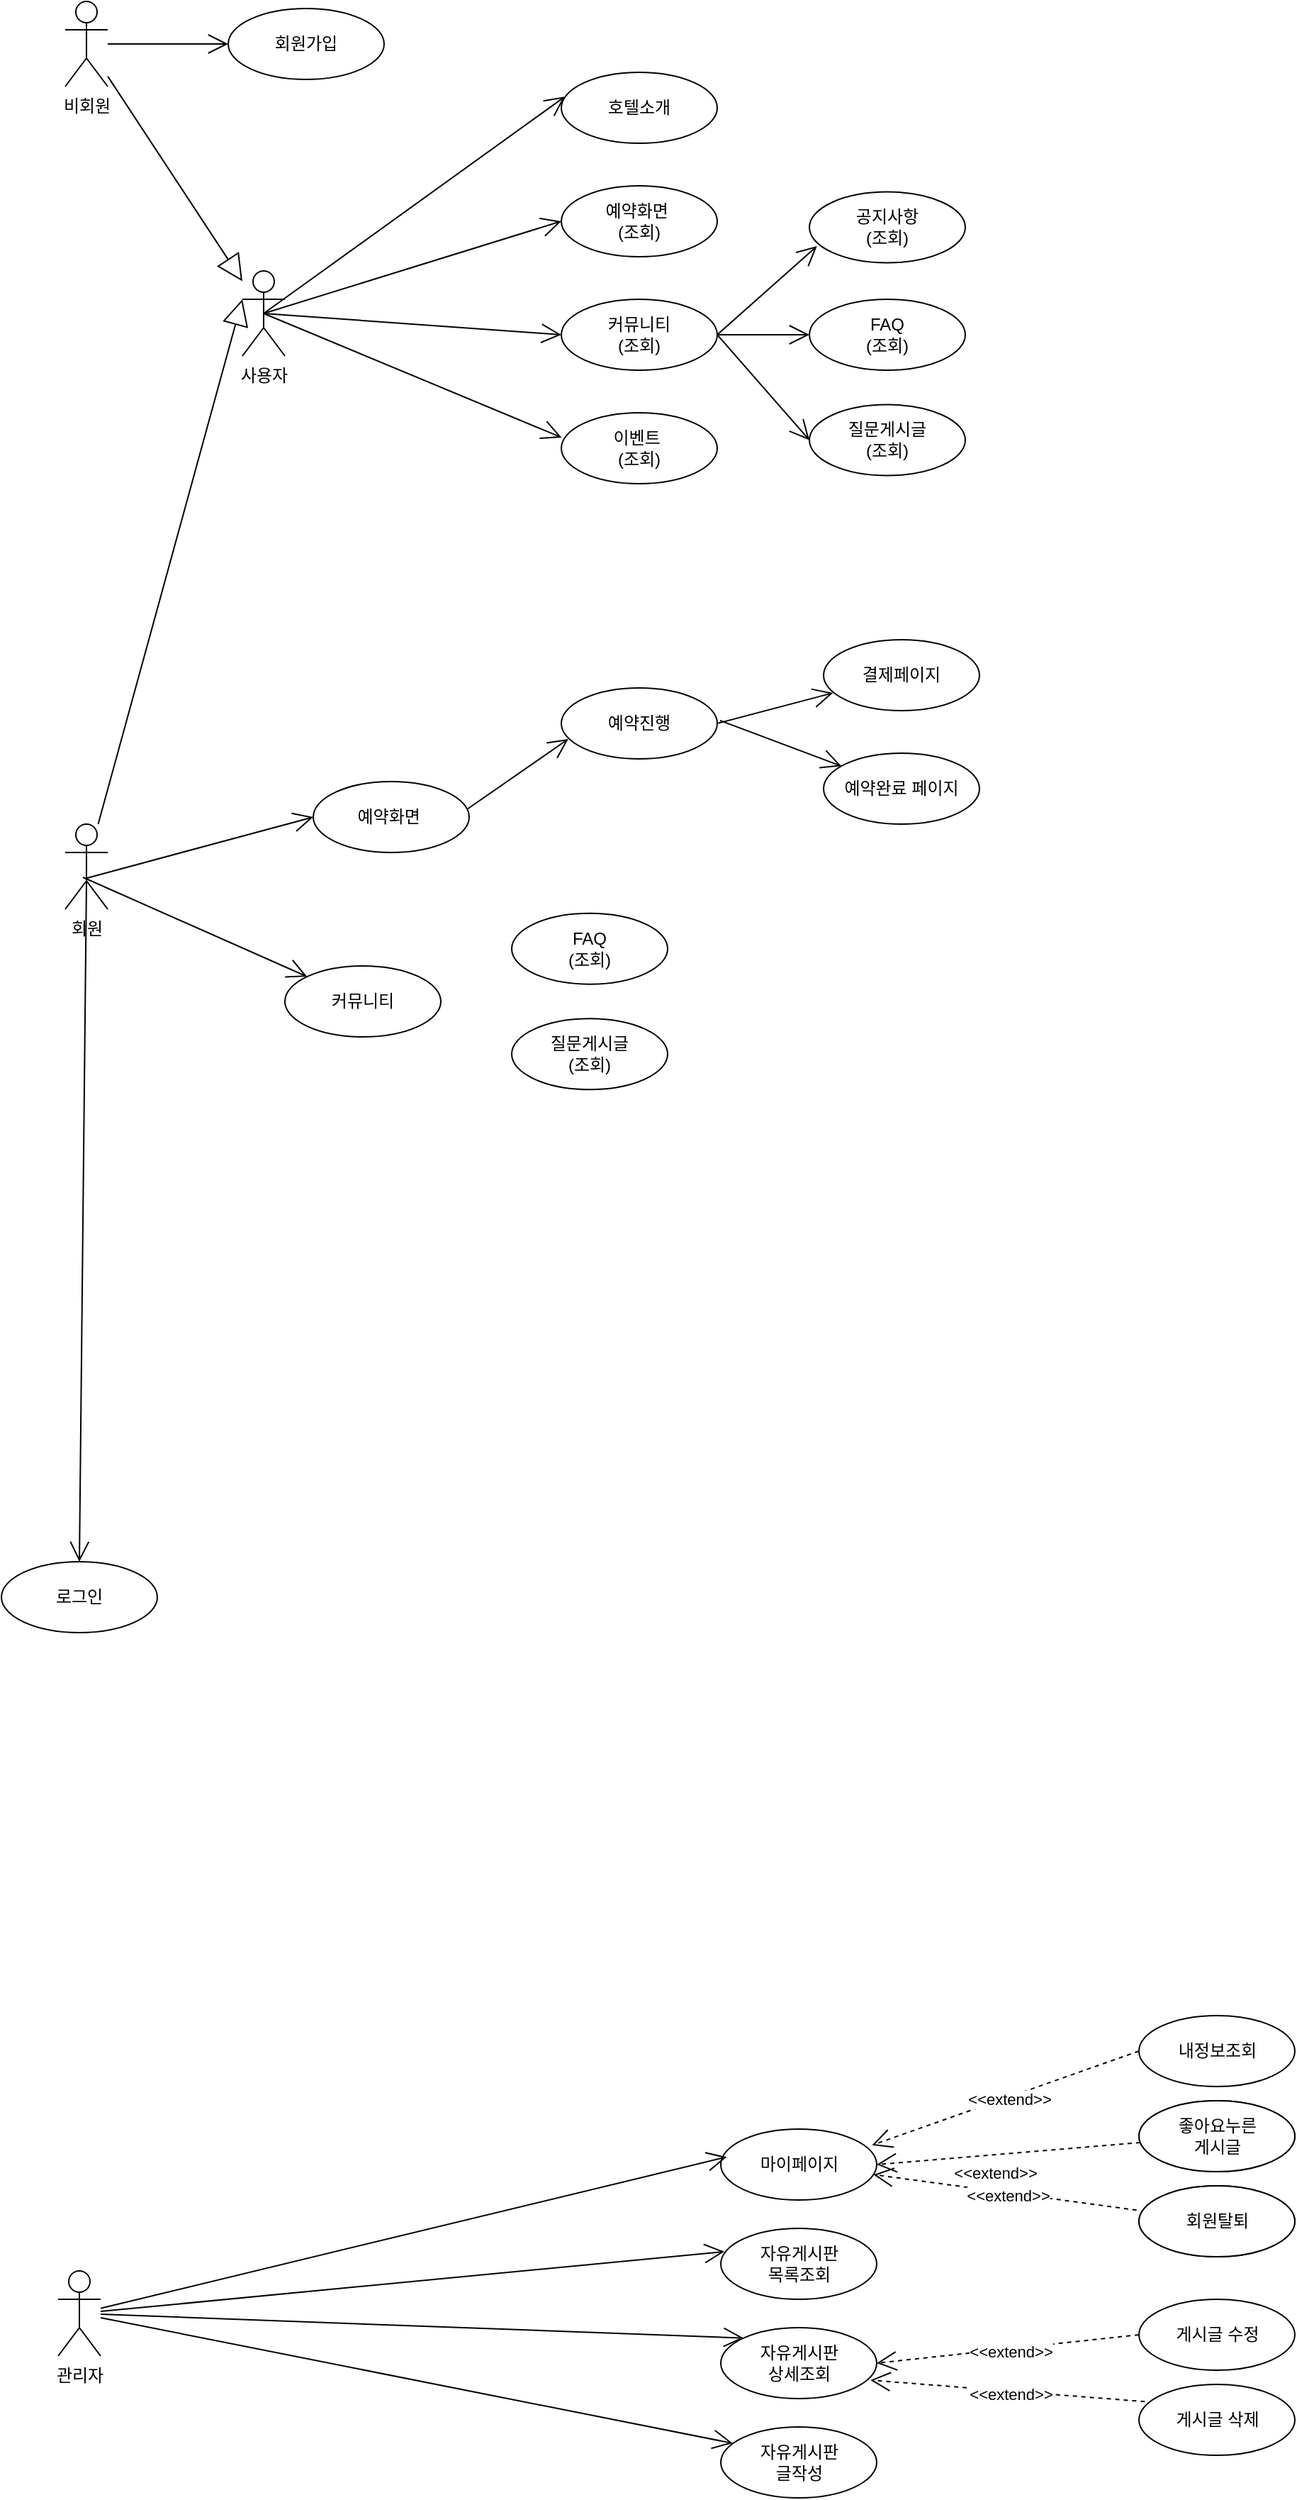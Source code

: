 <mxfile version="21.5.1" type="device">
  <diagram name="페이지-1" id="QZqOj2KU6Bx0PZsoJat7">
    <mxGraphModel dx="1195" dy="-580" grid="1" gridSize="10" guides="1" tooltips="1" connect="1" arrows="1" fold="1" page="1" pageScale="1" pageWidth="827" pageHeight="1169" math="0" shadow="0">
      <root>
        <mxCell id="0" />
        <mxCell id="1" parent="0" />
        <mxCell id="CZpRQN7b8hvWYTL_q2dB-43" value="비회원" style="shape=umlActor;verticalLabelPosition=bottom;verticalAlign=top;html=1;" parent="1" vertex="1">
          <mxGeometry x="85" y="1220" width="30" height="60" as="geometry" />
        </mxCell>
        <mxCell id="CZpRQN7b8hvWYTL_q2dB-45" value="" style="endArrow=open;endFill=1;endSize=12;html=1;rounded=0;" parent="1" source="CZpRQN7b8hvWYTL_q2dB-43" edge="1" target="CZpRQN7b8hvWYTL_q2dB-64">
          <mxGeometry width="160" relative="1" as="geometry">
            <mxPoint x="150" y="1249.41" as="sourcePoint" />
            <mxPoint x="245" y="1249.57" as="targetPoint" />
          </mxGeometry>
        </mxCell>
        <mxCell id="CZpRQN7b8hvWYTL_q2dB-55" value="관리자" style="shape=umlActor;verticalLabelPosition=bottom;verticalAlign=top;html=1;" parent="1" vertex="1">
          <mxGeometry x="80" y="2820" width="30" height="60" as="geometry" />
        </mxCell>
        <mxCell id="CZpRQN7b8hvWYTL_q2dB-56" value="사용자" style="shape=umlActor;verticalLabelPosition=bottom;verticalAlign=top;html=1;" parent="1" vertex="1">
          <mxGeometry x="210" y="1410" width="30" height="60" as="geometry" />
        </mxCell>
        <mxCell id="CZpRQN7b8hvWYTL_q2dB-59" value="" style="endArrow=block;endSize=16;endFill=0;html=1;rounded=0;" parent="1" source="CZpRQN7b8hvWYTL_q2dB-43" target="CZpRQN7b8hvWYTL_q2dB-56" edge="1">
          <mxGeometry width="160" relative="1" as="geometry">
            <mxPoint x="120" y="1260.57" as="sourcePoint" />
            <mxPoint x="325" y="1202.57" as="targetPoint" />
          </mxGeometry>
        </mxCell>
        <mxCell id="CZpRQN7b8hvWYTL_q2dB-64" value="회원가입" style="ellipse;whiteSpace=wrap;html=1;" parent="1" vertex="1">
          <mxGeometry x="200" y="1225" width="110" height="50" as="geometry" />
        </mxCell>
        <mxCell id="CZpRQN7b8hvWYTL_q2dB-67" value="호텔소개" style="ellipse;whiteSpace=wrap;html=1;" parent="1" vertex="1">
          <mxGeometry x="435" y="1270" width="110" height="50" as="geometry" />
        </mxCell>
        <mxCell id="CZpRQN7b8hvWYTL_q2dB-68" value="" style="endArrow=open;endFill=1;endSize=12;html=1;rounded=0;exitX=0.5;exitY=0.5;exitDx=0;exitDy=0;exitPerimeter=0;entryX=0.023;entryY=0.343;entryDx=0;entryDy=0;entryPerimeter=0;" parent="1" source="CZpRQN7b8hvWYTL_q2dB-56" target="CZpRQN7b8hvWYTL_q2dB-67" edge="1">
          <mxGeometry width="160" relative="1" as="geometry">
            <mxPoint x="55" y="1073.57" as="sourcePoint" />
            <mxPoint x="145" y="1068.57" as="targetPoint" />
          </mxGeometry>
        </mxCell>
        <mxCell id="CZpRQN7b8hvWYTL_q2dB-71" value="회원" style="shape=umlActor;verticalLabelPosition=bottom;verticalAlign=top;html=1;" parent="1" vertex="1">
          <mxGeometry x="85" y="1800" width="30" height="60" as="geometry" />
        </mxCell>
        <mxCell id="CZpRQN7b8hvWYTL_q2dB-72" value="" style="endArrow=block;endSize=16;endFill=0;html=1;rounded=0;entryX=0;entryY=0.333;entryDx=0;entryDy=0;entryPerimeter=0;" parent="1" source="CZpRQN7b8hvWYTL_q2dB-71" target="CZpRQN7b8hvWYTL_q2dB-56" edge="1">
          <mxGeometry width="160" relative="1" as="geometry">
            <mxPoint x="135" y="1353.57" as="sourcePoint" />
            <mxPoint x="235" y="1299.57" as="targetPoint" />
          </mxGeometry>
        </mxCell>
        <mxCell id="CZpRQN7b8hvWYTL_q2dB-75" value="마이페이지" style="ellipse;whiteSpace=wrap;html=1;" parent="1" vertex="1">
          <mxGeometry x="547.5" y="2720" width="110" height="50" as="geometry" />
        </mxCell>
        <mxCell id="CZpRQN7b8hvWYTL_q2dB-77" value="" style="endArrow=open;endFill=1;endSize=12;html=1;rounded=0;entryX=0.038;entryY=0.393;entryDx=0;entryDy=0;entryPerimeter=0;" parent="1" source="CZpRQN7b8hvWYTL_q2dB-55" target="CZpRQN7b8hvWYTL_q2dB-75" edge="1">
          <mxGeometry width="160" relative="1" as="geometry">
            <mxPoint x="145" y="1513.57" as="sourcePoint" />
            <mxPoint x="255" y="1513.57" as="targetPoint" />
          </mxGeometry>
        </mxCell>
        <mxCell id="CZpRQN7b8hvWYTL_q2dB-79" value="좋아요누른&lt;br&gt;게시글" style="ellipse;whiteSpace=wrap;html=1;" parent="1" vertex="1">
          <mxGeometry x="842.5" y="2700" width="110" height="50" as="geometry" />
        </mxCell>
        <mxCell id="CZpRQN7b8hvWYTL_q2dB-81" value="회원탈퇴" style="ellipse;whiteSpace=wrap;html=1;" parent="1" vertex="1">
          <mxGeometry x="842.5" y="2760" width="110" height="50" as="geometry" />
        </mxCell>
        <mxCell id="CZpRQN7b8hvWYTL_q2dB-83" value="내정보조회" style="ellipse;whiteSpace=wrap;html=1;" parent="1" vertex="1">
          <mxGeometry x="842.5" y="2640" width="110" height="50" as="geometry" />
        </mxCell>
        <mxCell id="CZpRQN7b8hvWYTL_q2dB-85" value="&amp;lt;&amp;lt;extend&amp;gt;&amp;gt;" style="endArrow=open;endSize=12;dashed=1;html=1;rounded=0;exitX=0;exitY=0.5;exitDx=0;exitDy=0;entryX=0.97;entryY=0.227;entryDx=0;entryDy=0;entryPerimeter=0;" parent="1" source="CZpRQN7b8hvWYTL_q2dB-83" target="CZpRQN7b8hvWYTL_q2dB-75" edge="1">
          <mxGeometry x="-0.024" y="2" width="160" relative="1" as="geometry">
            <mxPoint x="445" y="1512.74" as="sourcePoint" />
            <mxPoint x="325" y="1512.74" as="targetPoint" />
            <mxPoint as="offset" />
          </mxGeometry>
        </mxCell>
        <mxCell id="CZpRQN7b8hvWYTL_q2dB-87" value="&amp;lt;&amp;lt;extend&amp;gt;&amp;gt;" style="endArrow=open;endSize=12;dashed=1;html=1;rounded=0;entryX=1;entryY=0.5;entryDx=0;entryDy=0;" parent="1" source="CZpRQN7b8hvWYTL_q2dB-79" target="CZpRQN7b8hvWYTL_q2dB-75" edge="1">
          <mxGeometry x="0.11" y="13" width="160" relative="1" as="geometry">
            <mxPoint x="722.5" y="2695" as="sourcePoint" />
            <mxPoint x="659.5" y="2721" as="targetPoint" />
            <mxPoint as="offset" />
          </mxGeometry>
        </mxCell>
        <mxCell id="CZpRQN7b8hvWYTL_q2dB-89" value="&amp;lt;&amp;lt;extend&amp;gt;&amp;gt;" style="endArrow=open;endSize=12;dashed=1;html=1;rounded=0;exitX=-0.015;exitY=0.343;exitDx=0;exitDy=0;exitPerimeter=0;" parent="1" source="CZpRQN7b8hvWYTL_q2dB-81" target="CZpRQN7b8hvWYTL_q2dB-75" edge="1">
          <mxGeometry x="-0.024" y="2" width="160" relative="1" as="geometry">
            <mxPoint x="742.5" y="2715" as="sourcePoint" />
            <mxPoint x="679.5" y="2741" as="targetPoint" />
            <mxPoint as="offset" />
          </mxGeometry>
        </mxCell>
        <mxCell id="CZpRQN7b8hvWYTL_q2dB-90" value="좋아요누른&lt;br&gt;게시글" style="ellipse;whiteSpace=wrap;html=1;" parent="1" vertex="1">
          <mxGeometry x="842.5" y="2700" width="110" height="50" as="geometry" />
        </mxCell>
        <mxCell id="CZpRQN7b8hvWYTL_q2dB-91" value="회원탈퇴" style="ellipse;whiteSpace=wrap;html=1;" parent="1" vertex="1">
          <mxGeometry x="842.5" y="2760" width="110" height="50" as="geometry" />
        </mxCell>
        <mxCell id="CZpRQN7b8hvWYTL_q2dB-92" value="자유게시판&lt;br&gt;목록조회" style="ellipse;whiteSpace=wrap;html=1;" parent="1" vertex="1">
          <mxGeometry x="547.5" y="2790" width="110" height="50" as="geometry" />
        </mxCell>
        <mxCell id="CZpRQN7b8hvWYTL_q2dB-93" value="자유게시판&lt;br&gt;상세조회" style="ellipse;whiteSpace=wrap;html=1;" parent="1" vertex="1">
          <mxGeometry x="547.5" y="2860" width="110" height="50" as="geometry" />
        </mxCell>
        <mxCell id="CZpRQN7b8hvWYTL_q2dB-94" value="자유게시판&lt;br&gt;글작성" style="ellipse;whiteSpace=wrap;html=1;" parent="1" vertex="1">
          <mxGeometry x="547.5" y="2930" width="110" height="50" as="geometry" />
        </mxCell>
        <mxCell id="CZpRQN7b8hvWYTL_q2dB-95" value="" style="endArrow=open;endFill=1;endSize=12;html=1;rounded=0;entryX=0.023;entryY=0.327;entryDx=0;entryDy=0;entryPerimeter=0;" parent="1" source="CZpRQN7b8hvWYTL_q2dB-55" target="CZpRQN7b8hvWYTL_q2dB-92" edge="1">
          <mxGeometry width="160" relative="1" as="geometry">
            <mxPoint x="145" y="1523.57" as="sourcePoint" />
            <mxPoint x="239" y="1523.57" as="targetPoint" />
          </mxGeometry>
        </mxCell>
        <mxCell id="CZpRQN7b8hvWYTL_q2dB-96" value="" style="endArrow=open;endFill=1;endSize=12;html=1;rounded=0;entryX=0;entryY=0;entryDx=0;entryDy=0;" parent="1" source="CZpRQN7b8hvWYTL_q2dB-55" target="CZpRQN7b8hvWYTL_q2dB-93" edge="1">
          <mxGeometry width="160" relative="1" as="geometry">
            <mxPoint x="136" y="1613.57" as="sourcePoint" />
            <mxPoint x="234" y="1679.57" as="targetPoint" />
          </mxGeometry>
        </mxCell>
        <mxCell id="CZpRQN7b8hvWYTL_q2dB-97" value="" style="endArrow=open;endFill=1;endSize=12;html=1;rounded=0;entryX=0.076;entryY=0.23;entryDx=0;entryDy=0;entryPerimeter=0;" parent="1" source="CZpRQN7b8hvWYTL_q2dB-55" target="CZpRQN7b8hvWYTL_q2dB-94" edge="1">
          <mxGeometry width="160" relative="1" as="geometry">
            <mxPoint x="123" y="1633.57" as="sourcePoint" />
            <mxPoint x="234" y="1750.57" as="targetPoint" />
          </mxGeometry>
        </mxCell>
        <mxCell id="CZpRQN7b8hvWYTL_q2dB-100" value="게시글 수정" style="ellipse;whiteSpace=wrap;html=1;" parent="1" vertex="1">
          <mxGeometry x="842.5" y="2840" width="110" height="50" as="geometry" />
        </mxCell>
        <mxCell id="CZpRQN7b8hvWYTL_q2dB-101" value="게시글 삭제" style="ellipse;whiteSpace=wrap;html=1;" parent="1" vertex="1">
          <mxGeometry x="842.5" y="2900" width="110" height="50" as="geometry" />
        </mxCell>
        <mxCell id="CZpRQN7b8hvWYTL_q2dB-102" value="&amp;lt;&amp;lt;extend&amp;gt;&amp;gt;" style="endArrow=open;endSize=12;dashed=1;html=1;rounded=0;exitX=0.038;exitY=0.243;exitDx=0;exitDy=0;exitPerimeter=0;entryX=0.96;entryY=0.74;entryDx=0;entryDy=0;entryPerimeter=0;" parent="1" source="CZpRQN7b8hvWYTL_q2dB-101" edge="1" target="CZpRQN7b8hvWYTL_q2dB-93">
          <mxGeometry x="-0.024" y="2" width="160" relative="1" as="geometry">
            <mxPoint x="842.5" y="2910" as="sourcePoint" />
            <mxPoint x="657.5" y="2885" as="targetPoint" />
            <mxPoint as="offset" />
          </mxGeometry>
        </mxCell>
        <mxCell id="CZpRQN7b8hvWYTL_q2dB-103" value="&amp;lt;&amp;lt;extend&amp;gt;&amp;gt;" style="endArrow=open;endSize=12;dashed=1;html=1;rounded=0;exitX=0;exitY=0.5;exitDx=0;exitDy=0;entryX=1;entryY=0.5;entryDx=0;entryDy=0;" parent="1" source="CZpRQN7b8hvWYTL_q2dB-100" target="CZpRQN7b8hvWYTL_q2dB-93" edge="1">
          <mxGeometry x="-0.024" y="2" width="160" relative="1" as="geometry">
            <mxPoint x="846.5" y="2910" as="sourcePoint" />
            <mxPoint x="657.5" y="2873" as="targetPoint" />
            <mxPoint as="offset" />
          </mxGeometry>
        </mxCell>
        <mxCell id="CZpRQN7b8hvWYTL_q2dB-104" value="로그인" style="ellipse;whiteSpace=wrap;html=1;" parent="1" vertex="1">
          <mxGeometry x="40" y="2320" width="110" height="50" as="geometry" />
        </mxCell>
        <mxCell id="CZpRQN7b8hvWYTL_q2dB-105" value="" style="endArrow=open;endFill=1;endSize=12;html=1;rounded=0;entryX=0.5;entryY=0;entryDx=0;entryDy=0;exitX=0.5;exitY=0.683;exitDx=0;exitDy=0;exitPerimeter=0;" parent="1" target="CZpRQN7b8hvWYTL_q2dB-104" edge="1" source="CZpRQN7b8hvWYTL_q2dB-71">
          <mxGeometry width="160" relative="1" as="geometry">
            <mxPoint x="95.36" y="1590.9" as="sourcePoint" />
            <mxPoint x="95.0" y="1726.25" as="targetPoint" />
          </mxGeometry>
        </mxCell>
        <mxCell id="8R-UzPs8IWDINZbfJ_F3-6" value="예약화면&amp;nbsp;&lt;br&gt;(조회)" style="ellipse;whiteSpace=wrap;html=1;" vertex="1" parent="1">
          <mxGeometry x="435" y="1350" width="110" height="50" as="geometry" />
        </mxCell>
        <mxCell id="8R-UzPs8IWDINZbfJ_F3-7" value="커뮤니티&lt;br&gt;(조회)" style="ellipse;whiteSpace=wrap;html=1;" vertex="1" parent="1">
          <mxGeometry x="435" y="1430" width="110" height="50" as="geometry" />
        </mxCell>
        <mxCell id="8R-UzPs8IWDINZbfJ_F3-8" value="FAQ&lt;br&gt;(조회)" style="ellipse;whiteSpace=wrap;html=1;" vertex="1" parent="1">
          <mxGeometry x="610" y="1430.0" width="110" height="50" as="geometry" />
        </mxCell>
        <mxCell id="8R-UzPs8IWDINZbfJ_F3-18" style="edgeStyle=orthogonalEdgeStyle;rounded=0;orthogonalLoop=1;jettySize=auto;html=1;exitX=0.5;exitY=1;exitDx=0;exitDy=0;" edge="1" parent="1" source="8R-UzPs8IWDINZbfJ_F3-9">
          <mxGeometry relative="1" as="geometry">
            <mxPoint x="665.429" y="1554.29" as="targetPoint" />
          </mxGeometry>
        </mxCell>
        <mxCell id="8R-UzPs8IWDINZbfJ_F3-9" value="질문게시글&lt;br&gt;(조회)" style="ellipse;whiteSpace=wrap;html=1;" vertex="1" parent="1">
          <mxGeometry x="610" y="1504.29" width="110" height="50" as="geometry" />
        </mxCell>
        <mxCell id="8R-UzPs8IWDINZbfJ_F3-10" value="이벤트&amp;nbsp;&lt;br&gt;(조회)" style="ellipse;whiteSpace=wrap;html=1;" vertex="1" parent="1">
          <mxGeometry x="435" y="1510" width="110" height="50" as="geometry" />
        </mxCell>
        <mxCell id="8R-UzPs8IWDINZbfJ_F3-11" value="" style="endArrow=open;endFill=1;endSize=12;html=1;rounded=0;exitX=0.5;exitY=0.5;exitDx=0;exitDy=0;exitPerimeter=0;entryX=0;entryY=0.5;entryDx=0;entryDy=0;" edge="1" parent="1" source="CZpRQN7b8hvWYTL_q2dB-56" target="8R-UzPs8IWDINZbfJ_F3-6">
          <mxGeometry width="160" relative="1" as="geometry">
            <mxPoint x="235" y="1450" as="sourcePoint" />
            <mxPoint x="543" y="1327" as="targetPoint" />
          </mxGeometry>
        </mxCell>
        <mxCell id="8R-UzPs8IWDINZbfJ_F3-12" value="" style="endArrow=open;endFill=1;endSize=12;html=1;rounded=0;exitX=0.5;exitY=0.5;exitDx=0;exitDy=0;exitPerimeter=0;entryX=0;entryY=0.5;entryDx=0;entryDy=0;" edge="1" parent="1" source="CZpRQN7b8hvWYTL_q2dB-56" target="8R-UzPs8IWDINZbfJ_F3-7">
          <mxGeometry width="160" relative="1" as="geometry">
            <mxPoint x="235" y="1450" as="sourcePoint" />
            <mxPoint x="540" y="1395" as="targetPoint" />
          </mxGeometry>
        </mxCell>
        <mxCell id="8R-UzPs8IWDINZbfJ_F3-13" value="" style="endArrow=open;endFill=1;endSize=12;html=1;rounded=0;exitX=0.5;exitY=0.5;exitDx=0;exitDy=0;exitPerimeter=0;entryX=0.002;entryY=0.349;entryDx=0;entryDy=0;entryPerimeter=0;" edge="1" parent="1" source="CZpRQN7b8hvWYTL_q2dB-56" target="8R-UzPs8IWDINZbfJ_F3-10">
          <mxGeometry width="160" relative="1" as="geometry">
            <mxPoint x="235" y="1450" as="sourcePoint" />
            <mxPoint x="490" y="1520" as="targetPoint" />
          </mxGeometry>
        </mxCell>
        <mxCell id="8R-UzPs8IWDINZbfJ_F3-15" value="" style="endArrow=open;endFill=1;endSize=12;html=1;rounded=0;entryX=0;entryY=0.5;entryDx=0;entryDy=0;exitX=1;exitY=0.5;exitDx=0;exitDy=0;" edge="1" parent="1" source="8R-UzPs8IWDINZbfJ_F3-7" target="8R-UzPs8IWDINZbfJ_F3-8">
          <mxGeometry width="160" relative="1" as="geometry">
            <mxPoint x="570" y="1450" as="sourcePoint" />
            <mxPoint x="630" y="1415" as="targetPoint" />
          </mxGeometry>
        </mxCell>
        <mxCell id="8R-UzPs8IWDINZbfJ_F3-17" value="" style="endArrow=open;endFill=1;endSize=12;html=1;rounded=0;entryX=0;entryY=0.5;entryDx=0;entryDy=0;exitX=1;exitY=0.5;exitDx=0;exitDy=0;" edge="1" parent="1" source="8R-UzPs8IWDINZbfJ_F3-7" target="8R-UzPs8IWDINZbfJ_F3-9">
          <mxGeometry width="160" relative="1" as="geometry">
            <mxPoint x="553" y="1465" as="sourcePoint" />
            <mxPoint x="640" y="1425" as="targetPoint" />
          </mxGeometry>
        </mxCell>
        <mxCell id="8R-UzPs8IWDINZbfJ_F3-19" value="예약화면&amp;nbsp;" style="ellipse;whiteSpace=wrap;html=1;" vertex="1" parent="1">
          <mxGeometry x="260" y="1770" width="110" height="50" as="geometry" />
        </mxCell>
        <mxCell id="8R-UzPs8IWDINZbfJ_F3-21" value="예약진행" style="ellipse;whiteSpace=wrap;html=1;" vertex="1" parent="1">
          <mxGeometry x="435" y="1704" width="110" height="50" as="geometry" />
        </mxCell>
        <mxCell id="8R-UzPs8IWDINZbfJ_F3-23" value="결제페이지" style="ellipse;whiteSpace=wrap;html=1;" vertex="1" parent="1">
          <mxGeometry x="620" y="1670" width="110" height="50" as="geometry" />
        </mxCell>
        <mxCell id="8R-UzPs8IWDINZbfJ_F3-24" value="예약완료 페이지&lt;br&gt;" style="ellipse;whiteSpace=wrap;html=1;" vertex="1" parent="1">
          <mxGeometry x="620" y="1750" width="110" height="50" as="geometry" />
        </mxCell>
        <mxCell id="8R-UzPs8IWDINZbfJ_F3-26" value="커뮤니티" style="ellipse;whiteSpace=wrap;html=1;" vertex="1" parent="1">
          <mxGeometry x="240" y="1900" width="110" height="50" as="geometry" />
        </mxCell>
        <mxCell id="8R-UzPs8IWDINZbfJ_F3-31" value="공지사항&lt;br&gt;(조회)" style="ellipse;whiteSpace=wrap;html=1;" vertex="1" parent="1">
          <mxGeometry x="610" y="1354.29" width="110" height="50" as="geometry" />
        </mxCell>
        <mxCell id="8R-UzPs8IWDINZbfJ_F3-32" value="" style="endArrow=open;endFill=1;endSize=12;html=1;rounded=0;entryX=0.049;entryY=0.764;entryDx=0;entryDy=0;entryPerimeter=0;exitX=1;exitY=0.5;exitDx=0;exitDy=0;" edge="1" parent="1" source="8R-UzPs8IWDINZbfJ_F3-7" target="8R-UzPs8IWDINZbfJ_F3-31">
          <mxGeometry width="160" relative="1" as="geometry">
            <mxPoint x="560" y="1440" as="sourcePoint" />
            <mxPoint x="628.5" y="1430" as="targetPoint" />
          </mxGeometry>
        </mxCell>
        <mxCell id="8R-UzPs8IWDINZbfJ_F3-33" value="FAQ&lt;br&gt;(조회)" style="ellipse;whiteSpace=wrap;html=1;" vertex="1" parent="1">
          <mxGeometry x="400" y="1862.85" width="110" height="50" as="geometry" />
        </mxCell>
        <mxCell id="8R-UzPs8IWDINZbfJ_F3-34" value="질문게시글&lt;br&gt;(조회)" style="ellipse;whiteSpace=wrap;html=1;" vertex="1" parent="1">
          <mxGeometry x="400" y="1937.14" width="110" height="50" as="geometry" />
        </mxCell>
        <mxCell id="8R-UzPs8IWDINZbfJ_F3-36" value="" style="endArrow=open;endFill=1;endSize=12;html=1;rounded=0;exitX=0.417;exitY=0.625;exitDx=0;exitDy=0;exitPerimeter=0;" edge="1" parent="1" source="CZpRQN7b8hvWYTL_q2dB-71" target="8R-UzPs8IWDINZbfJ_F3-26">
          <mxGeometry width="160" relative="1" as="geometry">
            <mxPoint x="118.5" y="1900" as="sourcePoint" />
            <mxPoint x="331.5" y="1747" as="targetPoint" />
          </mxGeometry>
        </mxCell>
        <mxCell id="8R-UzPs8IWDINZbfJ_F3-37" value="" style="endArrow=open;endFill=1;endSize=12;html=1;rounded=0;exitX=0.472;exitY=0.639;exitDx=0;exitDy=0;exitPerimeter=0;entryX=0;entryY=0.5;entryDx=0;entryDy=0;" edge="1" parent="1" source="CZpRQN7b8hvWYTL_q2dB-71" target="8R-UzPs8IWDINZbfJ_F3-19">
          <mxGeometry width="160" relative="1" as="geometry">
            <mxPoint x="108" y="1848" as="sourcePoint" />
            <mxPoint x="266" y="1918" as="targetPoint" />
          </mxGeometry>
        </mxCell>
        <mxCell id="8R-UzPs8IWDINZbfJ_F3-38" value="" style="endArrow=open;endFill=1;endSize=12;html=1;rounded=0;entryX=0.045;entryY=0.72;entryDx=0;entryDy=0;entryPerimeter=0;exitX=0.992;exitY=0.383;exitDx=0;exitDy=0;exitPerimeter=0;" edge="1" parent="1" source="8R-UzPs8IWDINZbfJ_F3-19" target="8R-UzPs8IWDINZbfJ_F3-21">
          <mxGeometry width="160" relative="1" as="geometry">
            <mxPoint x="410" y="1810" as="sourcePoint" />
            <mxPoint x="530" y="1749" as="targetPoint" />
          </mxGeometry>
        </mxCell>
        <mxCell id="8R-UzPs8IWDINZbfJ_F3-39" value="" style="endArrow=open;endFill=1;endSize=12;html=1;rounded=0;entryX=0.061;entryY=0.75;entryDx=0;entryDy=0;fontStyle=1;entryPerimeter=0;exitX=1;exitY=0.5;exitDx=0;exitDy=0;" edge="1" parent="1" source="8R-UzPs8IWDINZbfJ_F3-21" target="8R-UzPs8IWDINZbfJ_F3-23">
          <mxGeometry width="160" relative="1" as="geometry">
            <mxPoint x="540" y="1720" as="sourcePoint" />
            <mxPoint x="700" y="1680" as="targetPoint" />
          </mxGeometry>
        </mxCell>
        <mxCell id="8R-UzPs8IWDINZbfJ_F3-40" value="" style="endArrow=open;endFill=1;endSize=12;html=1;rounded=0;fontStyle=1;exitX=0.924;exitY=0.253;exitDx=0;exitDy=0;exitPerimeter=0;" edge="1" parent="1" target="8R-UzPs8IWDINZbfJ_F3-24">
          <mxGeometry width="160" relative="1" as="geometry">
            <mxPoint x="547" y="1727" as="sourcePoint" />
            <mxPoint x="624" y="1702" as="targetPoint" />
          </mxGeometry>
        </mxCell>
      </root>
    </mxGraphModel>
  </diagram>
</mxfile>

